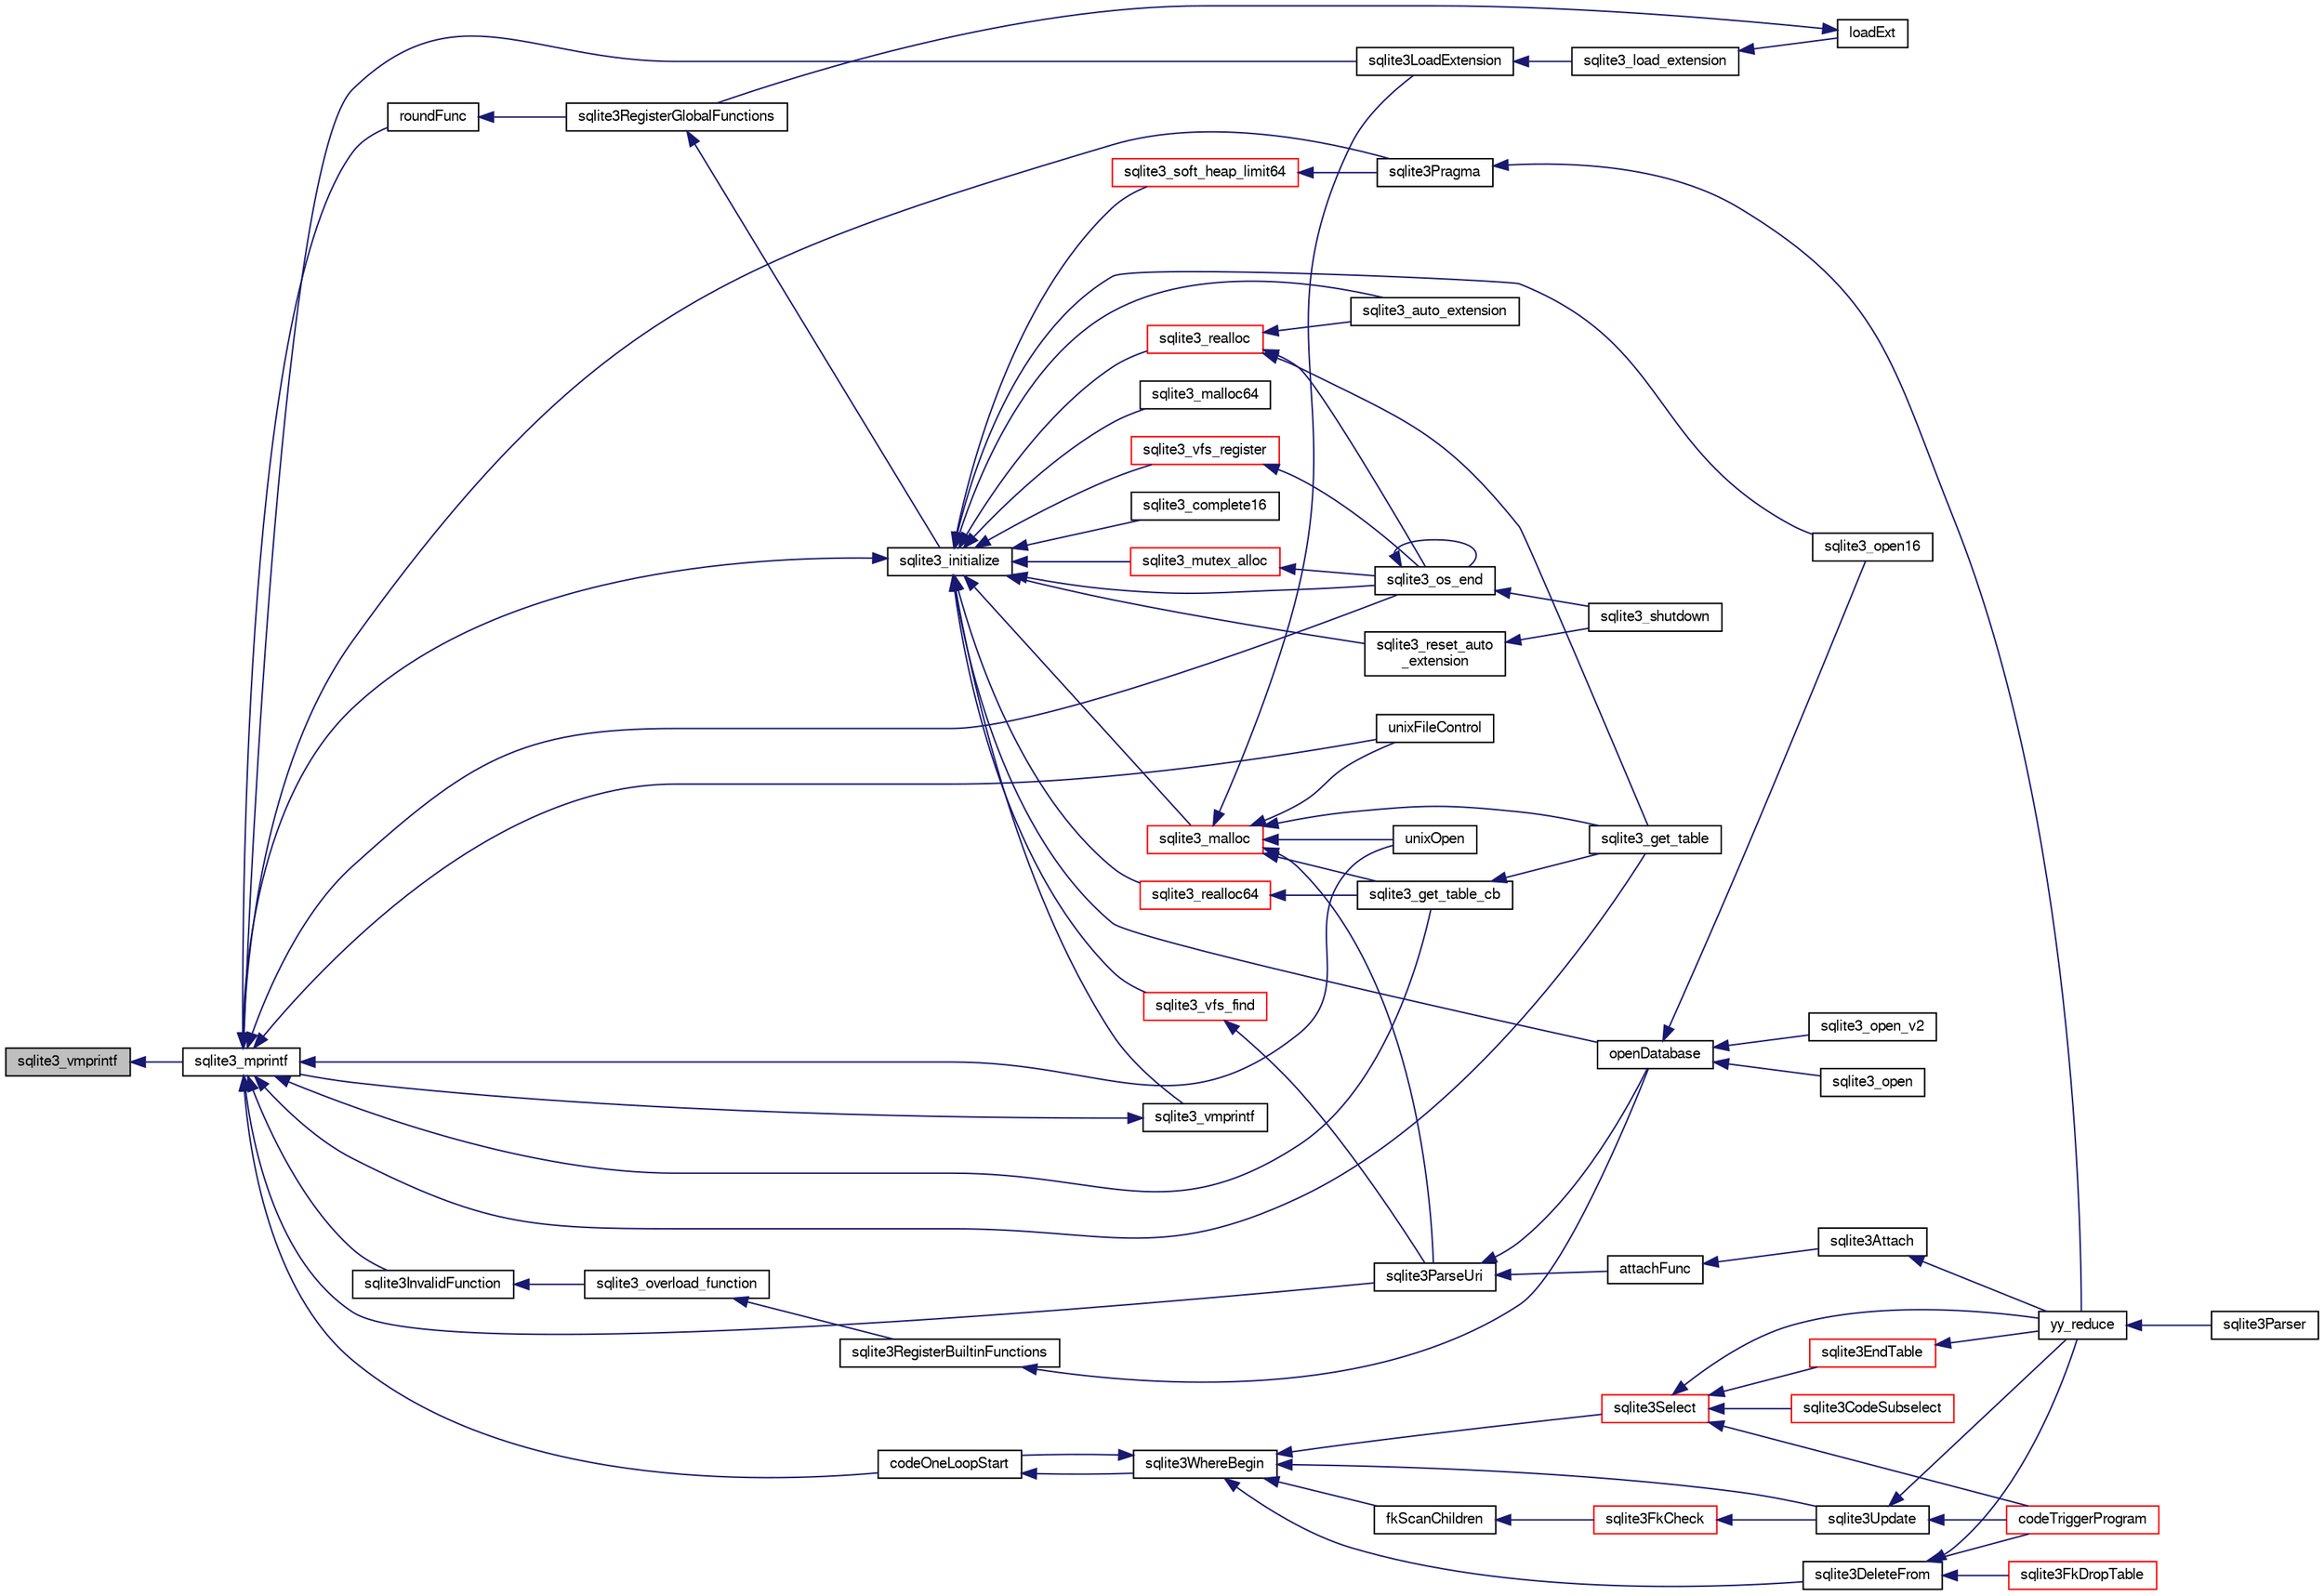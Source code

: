 digraph "sqlite3_vmprintf"
{
  edge [fontname="FreeSans",fontsize="10",labelfontname="FreeSans",labelfontsize="10"];
  node [fontname="FreeSans",fontsize="10",shape=record];
  rankdir="LR";
  Node403646 [label="sqlite3_vmprintf",height=0.2,width=0.4,color="black", fillcolor="grey75", style="filled", fontcolor="black"];
  Node403646 -> Node403647 [dir="back",color="midnightblue",fontsize="10",style="solid",fontname="FreeSans"];
  Node403647 [label="sqlite3_mprintf",height=0.2,width=0.4,color="black", fillcolor="white", style="filled",URL="$sqlite3_8h.html#a9533933e57f7ccbb48c32041ce3a8862"];
  Node403647 -> Node403648 [dir="back",color="midnightblue",fontsize="10",style="solid",fontname="FreeSans"];
  Node403648 [label="unixFileControl",height=0.2,width=0.4,color="black", fillcolor="white", style="filled",URL="$sqlite3_8c.html#ad71f213fa385cc58f307cefd953c03ae"];
  Node403647 -> Node403649 [dir="back",color="midnightblue",fontsize="10",style="solid",fontname="FreeSans"];
  Node403649 [label="unixOpen",height=0.2,width=0.4,color="black", fillcolor="white", style="filled",URL="$sqlite3_8c.html#a8ed5efc47b6e14f7805cd1bb9b215775"];
  Node403647 -> Node403650 [dir="back",color="midnightblue",fontsize="10",style="solid",fontname="FreeSans"];
  Node403650 [label="sqlite3_os_end",height=0.2,width=0.4,color="black", fillcolor="white", style="filled",URL="$sqlite3_8h.html#a2288c95881ecca13d994e42b6a958906"];
  Node403650 -> Node403650 [dir="back",color="midnightblue",fontsize="10",style="solid",fontname="FreeSans"];
  Node403650 -> Node403651 [dir="back",color="midnightblue",fontsize="10",style="solid",fontname="FreeSans"];
  Node403651 [label="sqlite3_shutdown",height=0.2,width=0.4,color="black", fillcolor="white", style="filled",URL="$sqlite3_8h.html#aeaf9947fe863ba3d3aca061475e3af2e"];
  Node403647 -> Node403652 [dir="back",color="midnightblue",fontsize="10",style="solid",fontname="FreeSans"];
  Node403652 [label="sqlite3InvalidFunction",height=0.2,width=0.4,color="black", fillcolor="white", style="filled",URL="$sqlite3_8c.html#af6025be1f4733eabe60702a187c97da9"];
  Node403652 -> Node403653 [dir="back",color="midnightblue",fontsize="10",style="solid",fontname="FreeSans"];
  Node403653 [label="sqlite3_overload_function",height=0.2,width=0.4,color="black", fillcolor="white", style="filled",URL="$sqlite3_8h.html#a03692933621e0b16a4a02e1e426cf318"];
  Node403653 -> Node403654 [dir="back",color="midnightblue",fontsize="10",style="solid",fontname="FreeSans"];
  Node403654 [label="sqlite3RegisterBuiltinFunctions",height=0.2,width=0.4,color="black", fillcolor="white", style="filled",URL="$sqlite3_8c.html#aac92d3a6ec24725a7979ee04de350853"];
  Node403654 -> Node403655 [dir="back",color="midnightblue",fontsize="10",style="solid",fontname="FreeSans"];
  Node403655 [label="openDatabase",height=0.2,width=0.4,color="black", fillcolor="white", style="filled",URL="$sqlite3_8c.html#a6a9c3bc3a64234e863413f41db473758"];
  Node403655 -> Node403656 [dir="back",color="midnightblue",fontsize="10",style="solid",fontname="FreeSans"];
  Node403656 [label="sqlite3_open",height=0.2,width=0.4,color="black", fillcolor="white", style="filled",URL="$sqlite3_8h.html#a97ba966ed1acc38409786258268f5f71"];
  Node403655 -> Node403657 [dir="back",color="midnightblue",fontsize="10",style="solid",fontname="FreeSans"];
  Node403657 [label="sqlite3_open_v2",height=0.2,width=0.4,color="black", fillcolor="white", style="filled",URL="$sqlite3_8h.html#a140fe275b6975dc867cea50a65a217c4"];
  Node403655 -> Node403658 [dir="back",color="midnightblue",fontsize="10",style="solid",fontname="FreeSans"];
  Node403658 [label="sqlite3_open16",height=0.2,width=0.4,color="black", fillcolor="white", style="filled",URL="$sqlite3_8h.html#adbc401bb96713f32e553db32f6f3ca33"];
  Node403647 -> Node403659 [dir="back",color="midnightblue",fontsize="10",style="solid",fontname="FreeSans"];
  Node403659 [label="roundFunc",height=0.2,width=0.4,color="black", fillcolor="white", style="filled",URL="$sqlite3_8c.html#a8c444ba254edc27891111b76e7ba85e7"];
  Node403659 -> Node403660 [dir="back",color="midnightblue",fontsize="10",style="solid",fontname="FreeSans"];
  Node403660 [label="sqlite3RegisterGlobalFunctions",height=0.2,width=0.4,color="black", fillcolor="white", style="filled",URL="$sqlite3_8c.html#a9f75bd111010f29e1b8d74344473c4ec"];
  Node403660 -> Node403661 [dir="back",color="midnightblue",fontsize="10",style="solid",fontname="FreeSans"];
  Node403661 [label="sqlite3_initialize",height=0.2,width=0.4,color="black", fillcolor="white", style="filled",URL="$sqlite3_8h.html#ab0c0ee2d5d4cf8b28e9572296a8861df"];
  Node403661 -> Node403662 [dir="back",color="midnightblue",fontsize="10",style="solid",fontname="FreeSans"];
  Node403662 [label="sqlite3_vfs_find",height=0.2,width=0.4,color="red", fillcolor="white", style="filled",URL="$sqlite3_8h.html#ac201a26de3dfa1d6deb8069eb8d95627"];
  Node403662 -> Node404061 [dir="back",color="midnightblue",fontsize="10",style="solid",fontname="FreeSans"];
  Node404061 [label="sqlite3ParseUri",height=0.2,width=0.4,color="black", fillcolor="white", style="filled",URL="$sqlite3_8c.html#aaa912f29a67460d8b2186c97056e8767"];
  Node404061 -> Node403701 [dir="back",color="midnightblue",fontsize="10",style="solid",fontname="FreeSans"];
  Node403701 [label="attachFunc",height=0.2,width=0.4,color="black", fillcolor="white", style="filled",URL="$sqlite3_8c.html#a69cb751a7da501b9a0aa37e0d7c3eaf7"];
  Node403701 -> Node403702 [dir="back",color="midnightblue",fontsize="10",style="solid",fontname="FreeSans"];
  Node403702 [label="sqlite3Attach",height=0.2,width=0.4,color="black", fillcolor="white", style="filled",URL="$sqlite3_8c.html#ae0907fe0b43cc1b4c7e6a16213e8546f"];
  Node403702 -> Node403703 [dir="back",color="midnightblue",fontsize="10",style="solid",fontname="FreeSans"];
  Node403703 [label="yy_reduce",height=0.2,width=0.4,color="black", fillcolor="white", style="filled",URL="$sqlite3_8c.html#a7c419a9b25711c666a9a2449ef377f14"];
  Node403703 -> Node403704 [dir="back",color="midnightblue",fontsize="10",style="solid",fontname="FreeSans"];
  Node403704 [label="sqlite3Parser",height=0.2,width=0.4,color="black", fillcolor="white", style="filled",URL="$sqlite3_8c.html#a0327d71a5fabe0b6a343d78a2602e72a"];
  Node404061 -> Node403655 [dir="back",color="midnightblue",fontsize="10",style="solid",fontname="FreeSans"];
  Node403661 -> Node404063 [dir="back",color="midnightblue",fontsize="10",style="solid",fontname="FreeSans"];
  Node404063 [label="sqlite3_vfs_register",height=0.2,width=0.4,color="red", fillcolor="white", style="filled",URL="$sqlite3_8h.html#a7184b289ccd4c4c7200589137d88c4ae"];
  Node404063 -> Node403650 [dir="back",color="midnightblue",fontsize="10",style="solid",fontname="FreeSans"];
  Node403661 -> Node404066 [dir="back",color="midnightblue",fontsize="10",style="solid",fontname="FreeSans"];
  Node404066 [label="sqlite3_mutex_alloc",height=0.2,width=0.4,color="red", fillcolor="white", style="filled",URL="$sqlite3_8h.html#aa3f89418cd18e99596435c958b29b650"];
  Node404066 -> Node403650 [dir="back",color="midnightblue",fontsize="10",style="solid",fontname="FreeSans"];
  Node403661 -> Node404139 [dir="back",color="midnightblue",fontsize="10",style="solid",fontname="FreeSans"];
  Node404139 [label="sqlite3_soft_heap_limit64",height=0.2,width=0.4,color="red", fillcolor="white", style="filled",URL="$sqlite3_8h.html#ab37b3a4d1652e3acb2c43d1252e6b852"];
  Node404139 -> Node403751 [dir="back",color="midnightblue",fontsize="10",style="solid",fontname="FreeSans"];
  Node403751 [label="sqlite3Pragma",height=0.2,width=0.4,color="black", fillcolor="white", style="filled",URL="$sqlite3_8c.html#a111391370f58f8e6a6eca51fd34d62ed"];
  Node403751 -> Node403703 [dir="back",color="midnightblue",fontsize="10",style="solid",fontname="FreeSans"];
  Node403661 -> Node404141 [dir="back",color="midnightblue",fontsize="10",style="solid",fontname="FreeSans"];
  Node404141 [label="sqlite3_malloc",height=0.2,width=0.4,color="red", fillcolor="white", style="filled",URL="$sqlite3_8h.html#a510e31845345737f17d86ce0b2328356"];
  Node404141 -> Node403648 [dir="back",color="midnightblue",fontsize="10",style="solid",fontname="FreeSans"];
  Node404141 -> Node403649 [dir="back",color="midnightblue",fontsize="10",style="solid",fontname="FreeSans"];
  Node404141 -> Node404396 [dir="back",color="midnightblue",fontsize="10",style="solid",fontname="FreeSans"];
  Node404396 [label="sqlite3LoadExtension",height=0.2,width=0.4,color="black", fillcolor="white", style="filled",URL="$sqlite3_8c.html#a3b46232455de4779a67c63b2c9004245"];
  Node404396 -> Node404397 [dir="back",color="midnightblue",fontsize="10",style="solid",fontname="FreeSans"];
  Node404397 [label="sqlite3_load_extension",height=0.2,width=0.4,color="black", fillcolor="white", style="filled",URL="$sqlite3_8h.html#a9ddf80e7265851b2d79e85aa1f4087b2"];
  Node404397 -> Node404378 [dir="back",color="midnightblue",fontsize="10",style="solid",fontname="FreeSans"];
  Node404378 [label="loadExt",height=0.2,width=0.4,color="black", fillcolor="white", style="filled",URL="$sqlite3_8c.html#a9f9125be634178265fb95e98b8304548"];
  Node404378 -> Node403660 [dir="back",color="midnightblue",fontsize="10",style="solid",fontname="FreeSans"];
  Node404141 -> Node404403 [dir="back",color="midnightblue",fontsize="10",style="solid",fontname="FreeSans"];
  Node404403 [label="sqlite3_get_table_cb",height=0.2,width=0.4,color="black", fillcolor="white", style="filled",URL="$sqlite3_8c.html#a1dbaba1b543953c0dade97357c5866b1"];
  Node404403 -> Node403867 [dir="back",color="midnightblue",fontsize="10",style="solid",fontname="FreeSans"];
  Node403867 [label="sqlite3_get_table",height=0.2,width=0.4,color="black", fillcolor="white", style="filled",URL="$sqlite3_8h.html#a5effeac4e12df57beaa35c5be1f61579"];
  Node404141 -> Node403867 [dir="back",color="midnightblue",fontsize="10",style="solid",fontname="FreeSans"];
  Node404141 -> Node404061 [dir="back",color="midnightblue",fontsize="10",style="solid",fontname="FreeSans"];
  Node403661 -> Node404404 [dir="back",color="midnightblue",fontsize="10",style="solid",fontname="FreeSans"];
  Node404404 [label="sqlite3_malloc64",height=0.2,width=0.4,color="black", fillcolor="white", style="filled",URL="$sqlite3_8h.html#a12b7ee85e539ea28c130c5c75b96a82a"];
  Node403661 -> Node404405 [dir="back",color="midnightblue",fontsize="10",style="solid",fontname="FreeSans"];
  Node404405 [label="sqlite3_realloc",height=0.2,width=0.4,color="red", fillcolor="white", style="filled",URL="$sqlite3_8h.html#a627f0eeface58024ef47403d8cc76b35"];
  Node404405 -> Node403650 [dir="back",color="midnightblue",fontsize="10",style="solid",fontname="FreeSans"];
  Node404405 -> Node404421 [dir="back",color="midnightblue",fontsize="10",style="solid",fontname="FreeSans"];
  Node404421 [label="sqlite3_auto_extension",height=0.2,width=0.4,color="black", fillcolor="white", style="filled",URL="$sqlite3_8h.html#a85a95b45e94f6bcd52aa39b6acdb36d7"];
  Node404405 -> Node403867 [dir="back",color="midnightblue",fontsize="10",style="solid",fontname="FreeSans"];
  Node403661 -> Node404423 [dir="back",color="midnightblue",fontsize="10",style="solid",fontname="FreeSans"];
  Node404423 [label="sqlite3_realloc64",height=0.2,width=0.4,color="red", fillcolor="white", style="filled",URL="$sqlite3_8h.html#afe88c85e9f864a3fd92941cad197245d"];
  Node404423 -> Node404403 [dir="back",color="midnightblue",fontsize="10",style="solid",fontname="FreeSans"];
  Node403661 -> Node404214 [dir="back",color="midnightblue",fontsize="10",style="solid",fontname="FreeSans"];
  Node404214 [label="sqlite3_vmprintf",height=0.2,width=0.4,color="black", fillcolor="white", style="filled",URL="$sqlite3_8h.html#ac240de67ddf003828f16a6d9dd3fa3ca"];
  Node404214 -> Node403647 [dir="back",color="midnightblue",fontsize="10",style="solid",fontname="FreeSans"];
  Node403661 -> Node403647 [dir="back",color="midnightblue",fontsize="10",style="solid",fontname="FreeSans"];
  Node403661 -> Node403650 [dir="back",color="midnightblue",fontsize="10",style="solid",fontname="FreeSans"];
  Node403661 -> Node404421 [dir="back",color="midnightblue",fontsize="10",style="solid",fontname="FreeSans"];
  Node403661 -> Node404523 [dir="back",color="midnightblue",fontsize="10",style="solid",fontname="FreeSans"];
  Node404523 [label="sqlite3_reset_auto\l_extension",height=0.2,width=0.4,color="black", fillcolor="white", style="filled",URL="$sqlite3_8h.html#ac33f4064ae6690cada7bdc89e8153ffc"];
  Node404523 -> Node403651 [dir="back",color="midnightblue",fontsize="10",style="solid",fontname="FreeSans"];
  Node403661 -> Node404385 [dir="back",color="midnightblue",fontsize="10",style="solid",fontname="FreeSans"];
  Node404385 [label="sqlite3_complete16",height=0.2,width=0.4,color="black", fillcolor="white", style="filled",URL="$sqlite3_8h.html#a3260341c2ef82787acca48414a1d03a1"];
  Node403661 -> Node403655 [dir="back",color="midnightblue",fontsize="10",style="solid",fontname="FreeSans"];
  Node403661 -> Node403658 [dir="back",color="midnightblue",fontsize="10",style="solid",fontname="FreeSans"];
  Node403647 -> Node404396 [dir="back",color="midnightblue",fontsize="10",style="solid",fontname="FreeSans"];
  Node403647 -> Node403751 [dir="back",color="midnightblue",fontsize="10",style="solid",fontname="FreeSans"];
  Node403647 -> Node404403 [dir="back",color="midnightblue",fontsize="10",style="solid",fontname="FreeSans"];
  Node403647 -> Node403867 [dir="back",color="midnightblue",fontsize="10",style="solid",fontname="FreeSans"];
  Node403647 -> Node403769 [dir="back",color="midnightblue",fontsize="10",style="solid",fontname="FreeSans"];
  Node403769 [label="codeOneLoopStart",height=0.2,width=0.4,color="black", fillcolor="white", style="filled",URL="$sqlite3_8c.html#aa868875120b151c169cc79139ed6e008"];
  Node403769 -> Node403768 [dir="back",color="midnightblue",fontsize="10",style="solid",fontname="FreeSans"];
  Node403768 [label="sqlite3WhereBegin",height=0.2,width=0.4,color="black", fillcolor="white", style="filled",URL="$sqlite3_8c.html#acad049f5c9a96a8118cffd5e5ce89f7c"];
  Node403768 -> Node403718 [dir="back",color="midnightblue",fontsize="10",style="solid",fontname="FreeSans"];
  Node403718 [label="sqlite3DeleteFrom",height=0.2,width=0.4,color="black", fillcolor="white", style="filled",URL="$sqlite3_8c.html#ab9b4b45349188b49eabb23f94608a091"];
  Node403718 -> Node403719 [dir="back",color="midnightblue",fontsize="10",style="solid",fontname="FreeSans"];
  Node403719 [label="sqlite3FkDropTable",height=0.2,width=0.4,color="red", fillcolor="white", style="filled",URL="$sqlite3_8c.html#a1218c6fc74e89152ceaa4760e82f5ef9"];
  Node403718 -> Node403720 [dir="back",color="midnightblue",fontsize="10",style="solid",fontname="FreeSans"];
  Node403720 [label="codeTriggerProgram",height=0.2,width=0.4,color="red", fillcolor="white", style="filled",URL="$sqlite3_8c.html#a120801f59d9281d201d2ff4b2606836e"];
  Node403718 -> Node403703 [dir="back",color="midnightblue",fontsize="10",style="solid",fontname="FreeSans"];
  Node403768 -> Node403746 [dir="back",color="midnightblue",fontsize="10",style="solid",fontname="FreeSans"];
  Node403746 [label="fkScanChildren",height=0.2,width=0.4,color="black", fillcolor="white", style="filled",URL="$sqlite3_8c.html#a67c9dcb484336b3155e7a82a037d4691"];
  Node403746 -> Node403747 [dir="back",color="midnightblue",fontsize="10",style="solid",fontname="FreeSans"];
  Node403747 [label="sqlite3FkCheck",height=0.2,width=0.4,color="red", fillcolor="white", style="filled",URL="$sqlite3_8c.html#aa38fb76c7d6f48f19772877a41703b92"];
  Node403747 -> Node403728 [dir="back",color="midnightblue",fontsize="10",style="solid",fontname="FreeSans"];
  Node403728 [label="sqlite3Update",height=0.2,width=0.4,color="black", fillcolor="white", style="filled",URL="$sqlite3_8c.html#ac5aa67c46e8cc8174566fabe6809fafa"];
  Node403728 -> Node403720 [dir="back",color="midnightblue",fontsize="10",style="solid",fontname="FreeSans"];
  Node403728 -> Node403703 [dir="back",color="midnightblue",fontsize="10",style="solid",fontname="FreeSans"];
  Node403768 -> Node403752 [dir="back",color="midnightblue",fontsize="10",style="solid",fontname="FreeSans"];
  Node403752 [label="sqlite3Select",height=0.2,width=0.4,color="red", fillcolor="white", style="filled",URL="$sqlite3_8c.html#a2465ee8c956209ba4b272477b7c21a45"];
  Node403752 -> Node403753 [dir="back",color="midnightblue",fontsize="10",style="solid",fontname="FreeSans"];
  Node403753 [label="sqlite3CodeSubselect",height=0.2,width=0.4,color="red", fillcolor="white", style="filled",URL="$sqlite3_8c.html#aa69b46d2204a1d1b110107a1be12ee0c"];
  Node403752 -> Node403715 [dir="back",color="midnightblue",fontsize="10",style="solid",fontname="FreeSans"];
  Node403715 [label="sqlite3EndTable",height=0.2,width=0.4,color="red", fillcolor="white", style="filled",URL="$sqlite3_8c.html#a7b5f2c66c0f0b6f819d970ca389768b0"];
  Node403715 -> Node403703 [dir="back",color="midnightblue",fontsize="10",style="solid",fontname="FreeSans"];
  Node403752 -> Node403720 [dir="back",color="midnightblue",fontsize="10",style="solid",fontname="FreeSans"];
  Node403752 -> Node403703 [dir="back",color="midnightblue",fontsize="10",style="solid",fontname="FreeSans"];
  Node403768 -> Node403728 [dir="back",color="midnightblue",fontsize="10",style="solid",fontname="FreeSans"];
  Node403768 -> Node403769 [dir="back",color="midnightblue",fontsize="10",style="solid",fontname="FreeSans"];
  Node403647 -> Node404061 [dir="back",color="midnightblue",fontsize="10",style="solid",fontname="FreeSans"];
}
